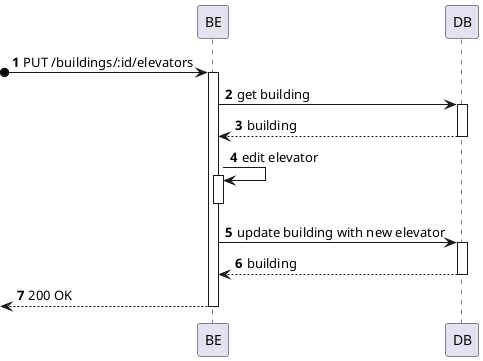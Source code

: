 @startuml process-view
autonumber
participant BE as "BE"
participant DB as "DB"

?o-> BE : PUT /buildings/:id/elevators
activate BE

BE -> DB : get building
activate DB
DB --> BE : building
deactivate DB

BE -> BE : edit elevator
activate BE
deactivate BE
BE -> DB : update building with new elevator
activate DB
DB --> BE : building
deactivate DB

<-- BE : 200 OK
deactivate BE

@enduml
